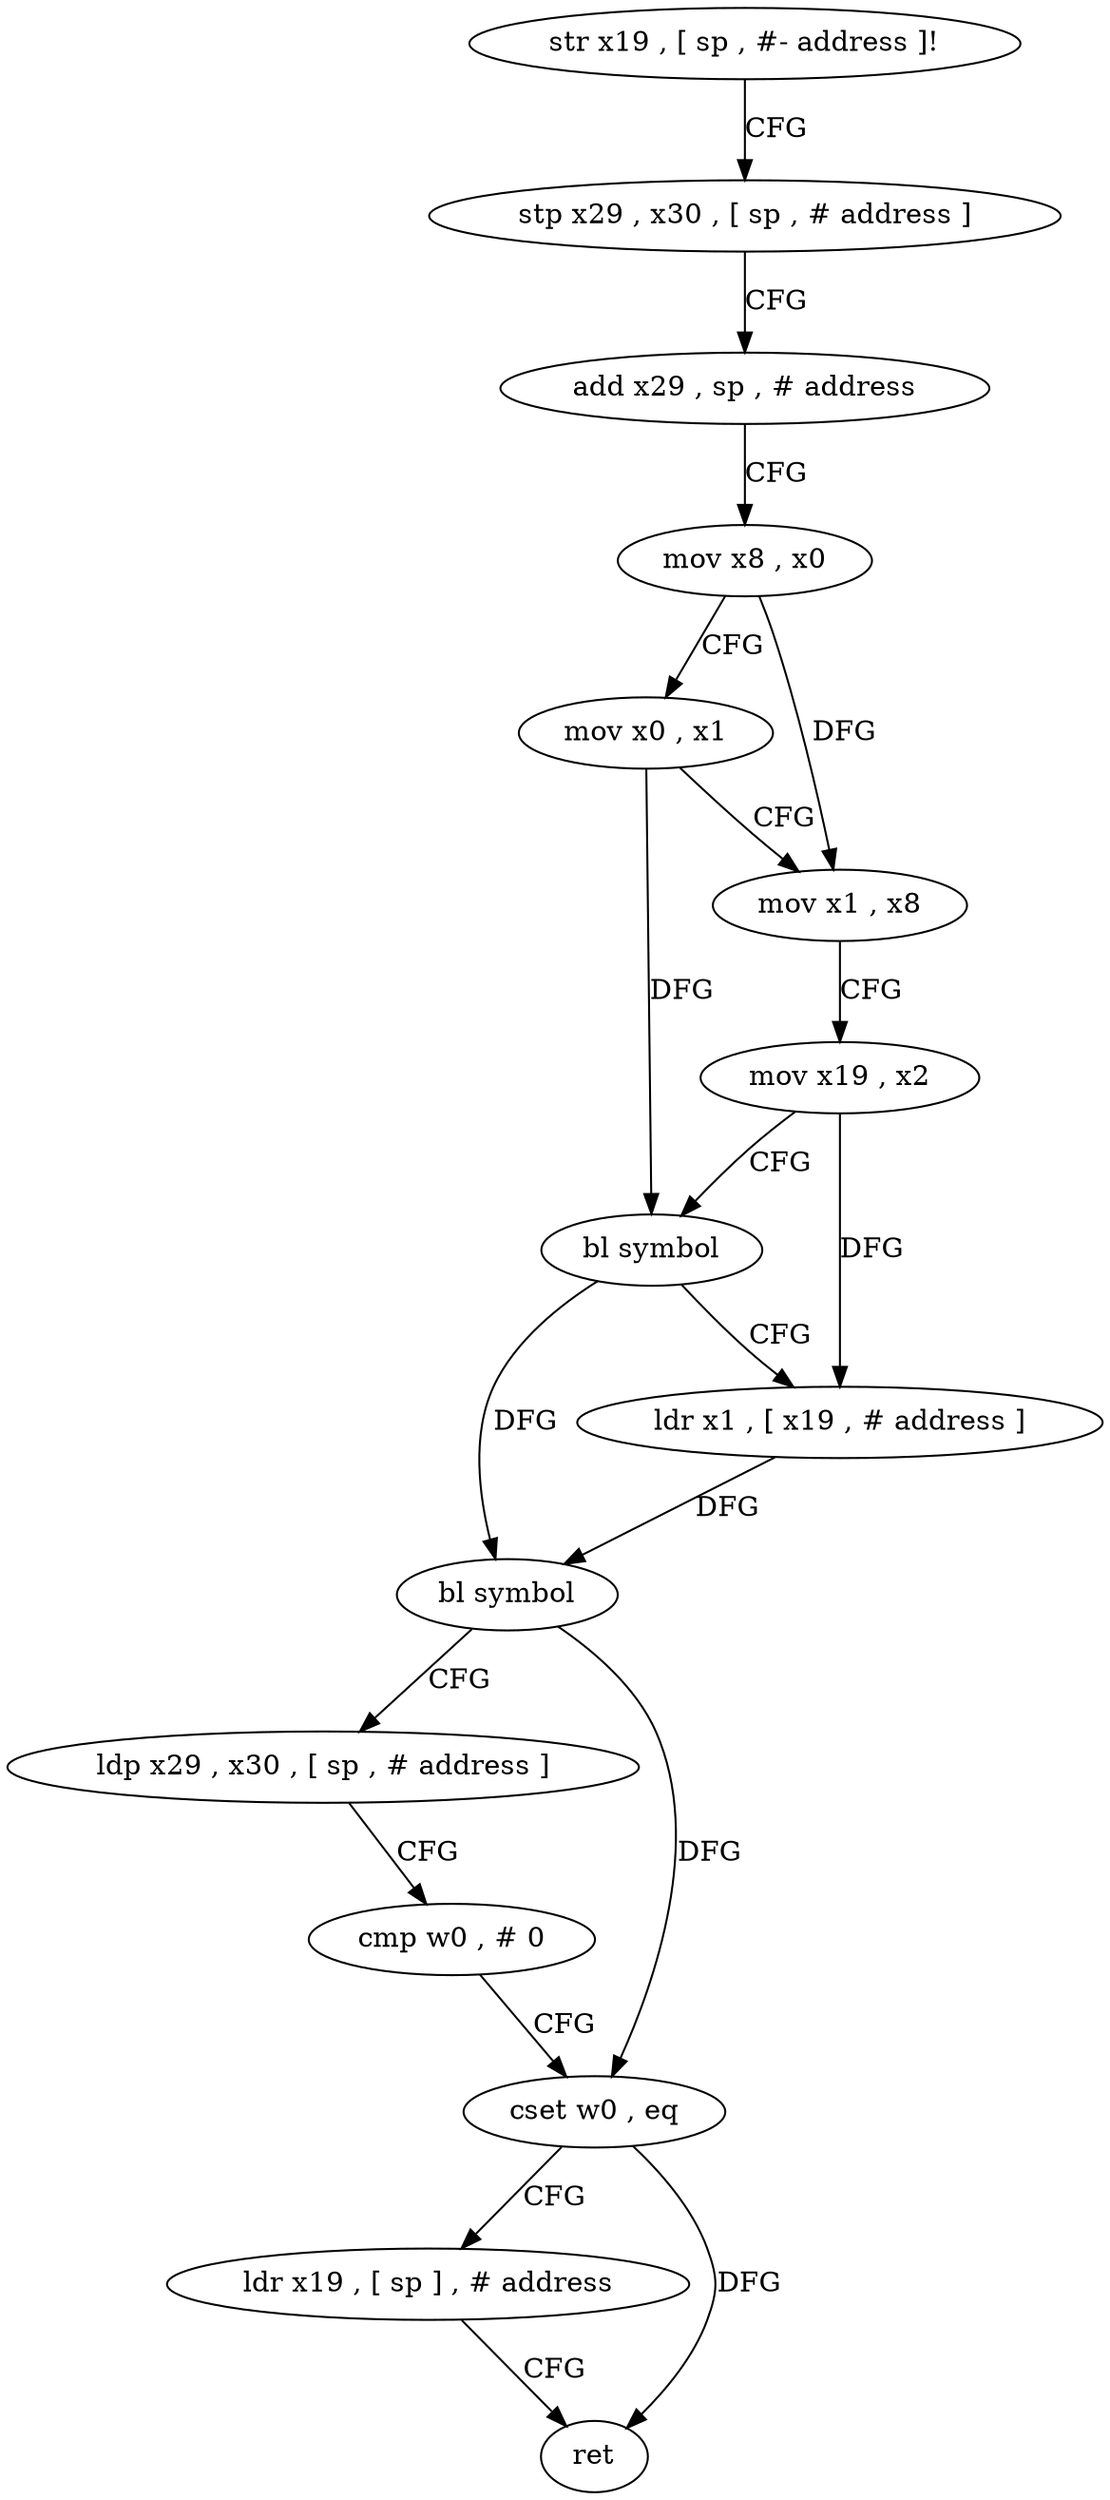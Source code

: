 digraph "func" {
"4213724" [label = "str x19 , [ sp , #- address ]!" ]
"4213728" [label = "stp x29 , x30 , [ sp , # address ]" ]
"4213732" [label = "add x29 , sp , # address" ]
"4213736" [label = "mov x8 , x0" ]
"4213740" [label = "mov x0 , x1" ]
"4213744" [label = "mov x1 , x8" ]
"4213748" [label = "mov x19 , x2" ]
"4213752" [label = "bl symbol" ]
"4213756" [label = "ldr x1 , [ x19 , # address ]" ]
"4213760" [label = "bl symbol" ]
"4213764" [label = "ldp x29 , x30 , [ sp , # address ]" ]
"4213768" [label = "cmp w0 , # 0" ]
"4213772" [label = "cset w0 , eq" ]
"4213776" [label = "ldr x19 , [ sp ] , # address" ]
"4213780" [label = "ret" ]
"4213724" -> "4213728" [ label = "CFG" ]
"4213728" -> "4213732" [ label = "CFG" ]
"4213732" -> "4213736" [ label = "CFG" ]
"4213736" -> "4213740" [ label = "CFG" ]
"4213736" -> "4213744" [ label = "DFG" ]
"4213740" -> "4213744" [ label = "CFG" ]
"4213740" -> "4213752" [ label = "DFG" ]
"4213744" -> "4213748" [ label = "CFG" ]
"4213748" -> "4213752" [ label = "CFG" ]
"4213748" -> "4213756" [ label = "DFG" ]
"4213752" -> "4213756" [ label = "CFG" ]
"4213752" -> "4213760" [ label = "DFG" ]
"4213756" -> "4213760" [ label = "DFG" ]
"4213760" -> "4213764" [ label = "CFG" ]
"4213760" -> "4213772" [ label = "DFG" ]
"4213764" -> "4213768" [ label = "CFG" ]
"4213768" -> "4213772" [ label = "CFG" ]
"4213772" -> "4213776" [ label = "CFG" ]
"4213772" -> "4213780" [ label = "DFG" ]
"4213776" -> "4213780" [ label = "CFG" ]
}
